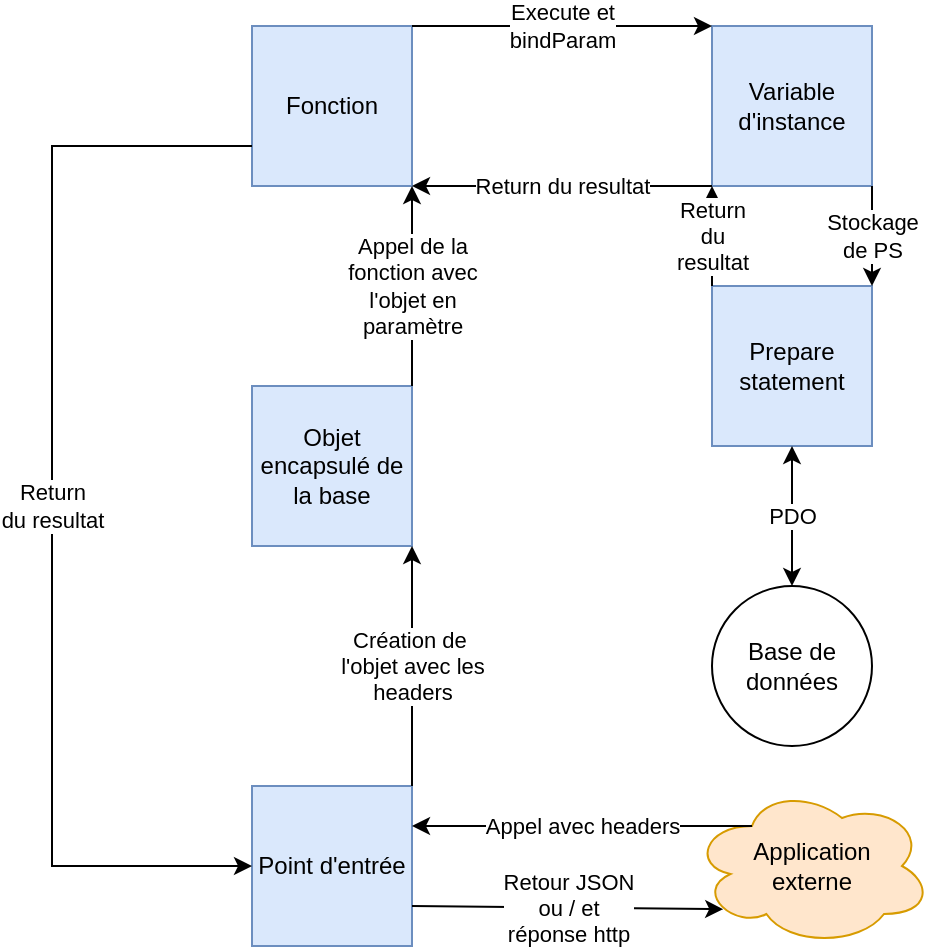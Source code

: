 <mxfile version="18.0.0" type="device"><diagram id="sIz-ATdN8XFDtQkASwwb" name="Page-1"><mxGraphModel dx="2062" dy="1126" grid="1" gridSize="10" guides="1" tooltips="1" connect="1" arrows="1" fold="1" page="1" pageScale="1" pageWidth="827" pageHeight="1169" math="0" shadow="0"><root><mxCell id="0"/><mxCell id="1" parent="0"/><mxCell id="kcG4Nqra61GefslSdNaW-1" value="Base de données" style="ellipse;whiteSpace=wrap;html=1;aspect=fixed;" vertex="1" parent="1"><mxGeometry x="630" y="780" width="80" height="80" as="geometry"/></mxCell><mxCell id="kcG4Nqra61GefslSdNaW-3" value="Prepare statement" style="whiteSpace=wrap;html=1;aspect=fixed;fillColor=#dae8fc;strokeColor=#6c8ebf;" vertex="1" parent="1"><mxGeometry x="630" y="630" width="80" height="80" as="geometry"/></mxCell><mxCell id="kcG4Nqra61GefslSdNaW-4" value="Variable d'instance" style="whiteSpace=wrap;html=1;aspect=fixed;fillColor=#dae8fc;strokeColor=#6c8ebf;" vertex="1" parent="1"><mxGeometry x="630" y="500" width="80" height="80" as="geometry"/></mxCell><mxCell id="kcG4Nqra61GefslSdNaW-5" value="Fonction" style="whiteSpace=wrap;html=1;aspect=fixed;fillColor=#dae8fc;strokeColor=#6c8ebf;" vertex="1" parent="1"><mxGeometry x="400" y="500" width="80" height="80" as="geometry"/></mxCell><mxCell id="kcG4Nqra61GefslSdNaW-6" value="Point d'entrée" style="whiteSpace=wrap;html=1;aspect=fixed;fillColor=#dae8fc;strokeColor=#6c8ebf;" vertex="1" parent="1"><mxGeometry x="400" y="880" width="80" height="80" as="geometry"/></mxCell><mxCell id="kcG4Nqra61GefslSdNaW-7" value="Objet encapsulé de la base" style="whiteSpace=wrap;html=1;aspect=fixed;fillColor=#dae8fc;strokeColor=#6c8ebf;" vertex="1" parent="1"><mxGeometry x="400" y="680" width="80" height="80" as="geometry"/></mxCell><mxCell id="kcG4Nqra61GefslSdNaW-8" value="Application&lt;br&gt;externe" style="ellipse;shape=cloud;whiteSpace=wrap;html=1;fillColor=#ffe6cc;strokeColor=#d79b00;" vertex="1" parent="1"><mxGeometry x="620" y="880" width="120" height="80" as="geometry"/></mxCell><mxCell id="kcG4Nqra61GefslSdNaW-10" value="Appel avec headers" style="endArrow=classic;html=1;rounded=0;exitX=0.25;exitY=0.25;exitDx=0;exitDy=0;exitPerimeter=0;entryX=1;entryY=0.25;entryDx=0;entryDy=0;" edge="1" parent="1" source="kcG4Nqra61GefslSdNaW-8" target="kcG4Nqra61GefslSdNaW-6"><mxGeometry width="50" height="50" relative="1" as="geometry"><mxPoint x="390" y="550" as="sourcePoint"/><mxPoint x="440" y="500" as="targetPoint"/></mxGeometry></mxCell><mxCell id="kcG4Nqra61GefslSdNaW-11" value="Création de&amp;nbsp;&lt;br&gt;l'objet avec les&lt;br&gt;headers" style="endArrow=classic;html=1;rounded=0;entryX=1;entryY=1;entryDx=0;entryDy=0;exitX=1;exitY=0;exitDx=0;exitDy=0;" edge="1" parent="1" source="kcG4Nqra61GefslSdNaW-6" target="kcG4Nqra61GefslSdNaW-7"><mxGeometry width="50" height="50" relative="1" as="geometry"><mxPoint x="450" y="850" as="sourcePoint"/><mxPoint x="500" y="800" as="targetPoint"/></mxGeometry></mxCell><mxCell id="kcG4Nqra61GefslSdNaW-12" value="Appel de la&lt;br&gt;fonction avec&lt;br&gt;l'objet en&lt;br&gt;paramètre" style="endArrow=classic;html=1;rounded=0;exitX=1;exitY=0;exitDx=0;exitDy=0;entryX=1;entryY=1;entryDx=0;entryDy=0;" edge="1" parent="1" source="kcG4Nqra61GefslSdNaW-7" target="kcG4Nqra61GefslSdNaW-5"><mxGeometry width="50" height="50" relative="1" as="geometry"><mxPoint x="390" y="540" as="sourcePoint"/><mxPoint x="440" y="490" as="targetPoint"/></mxGeometry></mxCell><mxCell id="kcG4Nqra61GefslSdNaW-15" value="Stockage&lt;br&gt;de PS" style="endArrow=classic;html=1;rounded=0;" edge="1" parent="1"><mxGeometry width="50" height="50" relative="1" as="geometry"><mxPoint x="710" y="580" as="sourcePoint"/><mxPoint x="710" y="630" as="targetPoint"/></mxGeometry></mxCell><mxCell id="kcG4Nqra61GefslSdNaW-16" value="Execute et&lt;br&gt;bindParam" style="endArrow=classic;html=1;rounded=0;exitX=1;exitY=0;exitDx=0;exitDy=0;entryX=0;entryY=0;entryDx=0;entryDy=0;" edge="1" parent="1" source="kcG4Nqra61GefslSdNaW-5" target="kcG4Nqra61GefslSdNaW-4"><mxGeometry width="50" height="50" relative="1" as="geometry"><mxPoint x="390" y="520" as="sourcePoint"/><mxPoint x="440" y="470" as="targetPoint"/></mxGeometry></mxCell><mxCell id="kcG4Nqra61GefslSdNaW-17" value="Return&lt;br&gt;du resultat" style="endArrow=classic;html=1;rounded=0;exitX=0;exitY=0.75;exitDx=0;exitDy=0;entryX=0;entryY=0.5;entryDx=0;entryDy=0;" edge="1" parent="1" source="kcG4Nqra61GefslSdNaW-5" target="kcG4Nqra61GefslSdNaW-6"><mxGeometry width="50" height="50" relative="1" as="geometry"><mxPoint x="390" y="510" as="sourcePoint"/><mxPoint x="360" y="900" as="targetPoint"/><Array as="points"><mxPoint x="300" y="560"/><mxPoint x="300" y="920"/></Array></mxGeometry></mxCell><mxCell id="kcG4Nqra61GefslSdNaW-18" value="Retour JSON &lt;br&gt;ou / et&lt;br&gt;réponse http" style="endArrow=classic;html=1;rounded=0;exitX=1;exitY=0.75;exitDx=0;exitDy=0;entryX=0.13;entryY=0.77;entryDx=0;entryDy=0;entryPerimeter=0;" edge="1" parent="1" source="kcG4Nqra61GefslSdNaW-6" target="kcG4Nqra61GefslSdNaW-8"><mxGeometry width="50" height="50" relative="1" as="geometry"><mxPoint x="530" y="980" as="sourcePoint"/><mxPoint x="580" y="930" as="targetPoint"/></mxGeometry></mxCell><mxCell id="kcG4Nqra61GefslSdNaW-22" value="Return&lt;br&gt;du&lt;br&gt;resultat" style="endArrow=classic;html=1;rounded=0;exitX=0;exitY=0;exitDx=0;exitDy=0;entryX=0;entryY=1;entryDx=0;entryDy=0;" edge="1" parent="1" source="kcG4Nqra61GefslSdNaW-3" target="kcG4Nqra61GefslSdNaW-4"><mxGeometry width="50" height="50" relative="1" as="geometry"><mxPoint x="390" y="490" as="sourcePoint"/><mxPoint x="440" y="440" as="targetPoint"/></mxGeometry></mxCell><mxCell id="kcG4Nqra61GefslSdNaW-23" value="Return du resultat" style="endArrow=classic;html=1;rounded=0;exitX=0;exitY=1;exitDx=0;exitDy=0;entryX=1;entryY=1;entryDx=0;entryDy=0;" edge="1" parent="1" source="kcG4Nqra61GefslSdNaW-4" target="kcG4Nqra61GefslSdNaW-5"><mxGeometry width="50" height="50" relative="1" as="geometry"><mxPoint x="390" y="480" as="sourcePoint"/><mxPoint x="440" y="430" as="targetPoint"/></mxGeometry></mxCell><mxCell id="kcG4Nqra61GefslSdNaW-24" value="PDO" style="endArrow=classic;startArrow=classic;html=1;rounded=0;entryX=0.5;entryY=1;entryDx=0;entryDy=0;exitX=0.5;exitY=0;exitDx=0;exitDy=0;" edge="1" parent="1" source="kcG4Nqra61GefslSdNaW-1" target="kcG4Nqra61GefslSdNaW-3"><mxGeometry width="50" height="50" relative="1" as="geometry"><mxPoint x="670" y="770" as="sourcePoint"/><mxPoint x="720" y="720" as="targetPoint"/></mxGeometry></mxCell></root></mxGraphModel></diagram></mxfile>